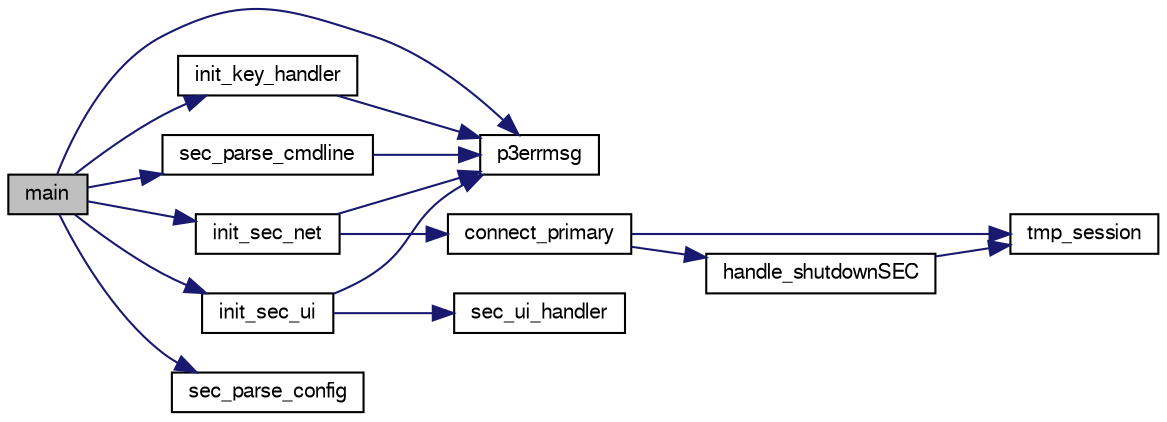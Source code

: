 digraph G
{
  bgcolor="transparent";
  edge [fontname="FreeSans",fontsize="10",labelfontname="FreeSans",labelfontsize="10"];
  node [fontname="FreeSans",fontsize="10",shape=record];
  rankdir=LR;
  Node1 [label="main",height=0.2,width=0.4,color="black", fillcolor="grey75", style="filled" fontcolor="black"];
  Node1 -> Node2 [color="midnightblue",fontsize="10",style="solid",fontname="FreeSans"];
  Node2 [label="init_key_handler",height=0.2,width=0.4,color="black",URL="$p3sec__key__handler_8c.html#a49b5b5f4f7a75cca48063e04016bd520"];
  Node2 -> Node3 [color="midnightblue",fontsize="10",style="solid",fontname="FreeSans"];
  Node3 [label="p3errmsg",height=0.2,width=0.4,color="black",URL="$p3utils_8c.html#a546a24de79393ec996187050b9a78dbc"];
  Node1 -> Node4 [color="midnightblue",fontsize="10",style="solid",fontname="FreeSans"];
  Node4 [label="init_sec_net",height=0.2,width=0.4,color="black",URL="$p3sec__net_8c.html#a940bd831c894fe807e2e0d6b129f677c"];
  Node4 -> Node5 [color="midnightblue",fontsize="10",style="solid",fontname="FreeSans"];
  Node5 [label="connect_primary",height=0.2,width=0.4,color="black",URL="$tmp_8h.html#accb26ed3403f26c6bb8bb20725aa3beb"];
  Node5 -> Node6 [color="midnightblue",fontsize="10",style="solid",fontname="FreeSans"];
  Node6 [label="handle_shutdownSEC",height=0.2,width=0.4,color="black",URL="$tmp_8h.html#a448d5513b1b7646c97fe471e88a08a6f"];
  Node6 -> Node7 [color="midnightblue",fontsize="10",style="solid",fontname="FreeSans"];
  Node7 [label="tmp_session",height=0.2,width=0.4,color="black",URL="$tmp_8h.html#a580c729deca8991247f8cfd9c36b51e3"];
  Node5 -> Node7 [color="midnightblue",fontsize="10",style="solid",fontname="FreeSans"];
  Node4 -> Node3 [color="midnightblue",fontsize="10",style="solid",fontname="FreeSans"];
  Node1 -> Node8 [color="midnightblue",fontsize="10",style="solid",fontname="FreeSans"];
  Node8 [label="init_sec_ui",height=0.2,width=0.4,color="black",URL="$p3sec__ui_8c.html#ae9c84cb692e9ae6ddf8cfc04d5e4870a"];
  Node8 -> Node3 [color="midnightblue",fontsize="10",style="solid",fontname="FreeSans"];
  Node8 -> Node9 [color="midnightblue",fontsize="10",style="solid",fontname="FreeSans"];
  Node9 [label="sec_ui_handler",height=0.2,width=0.4,color="black",URL="$p3sec__ui_8c.html#abc1bb60b629689bedd11f022ee01d883"];
  Node1 -> Node3 [color="midnightblue",fontsize="10",style="solid",fontname="FreeSans"];
  Node1 -> Node10 [color="midnightblue",fontsize="10",style="solid",fontname="FreeSans"];
  Node10 [label="sec_parse_cmdline",height=0.2,width=0.4,color="black",URL="$p3secondary_8c.html#a02066c90815eee8c433d576699f2de35"];
  Node10 -> Node3 [color="midnightblue",fontsize="10",style="solid",fontname="FreeSans"];
  Node1 -> Node11 [color="midnightblue",fontsize="10",style="solid",fontname="FreeSans"];
  Node11 [label="sec_parse_config",height=0.2,width=0.4,color="black",URL="$p3secondary_8c.html#a95db124390fde328fcbafb3c60199e0c"];
}
